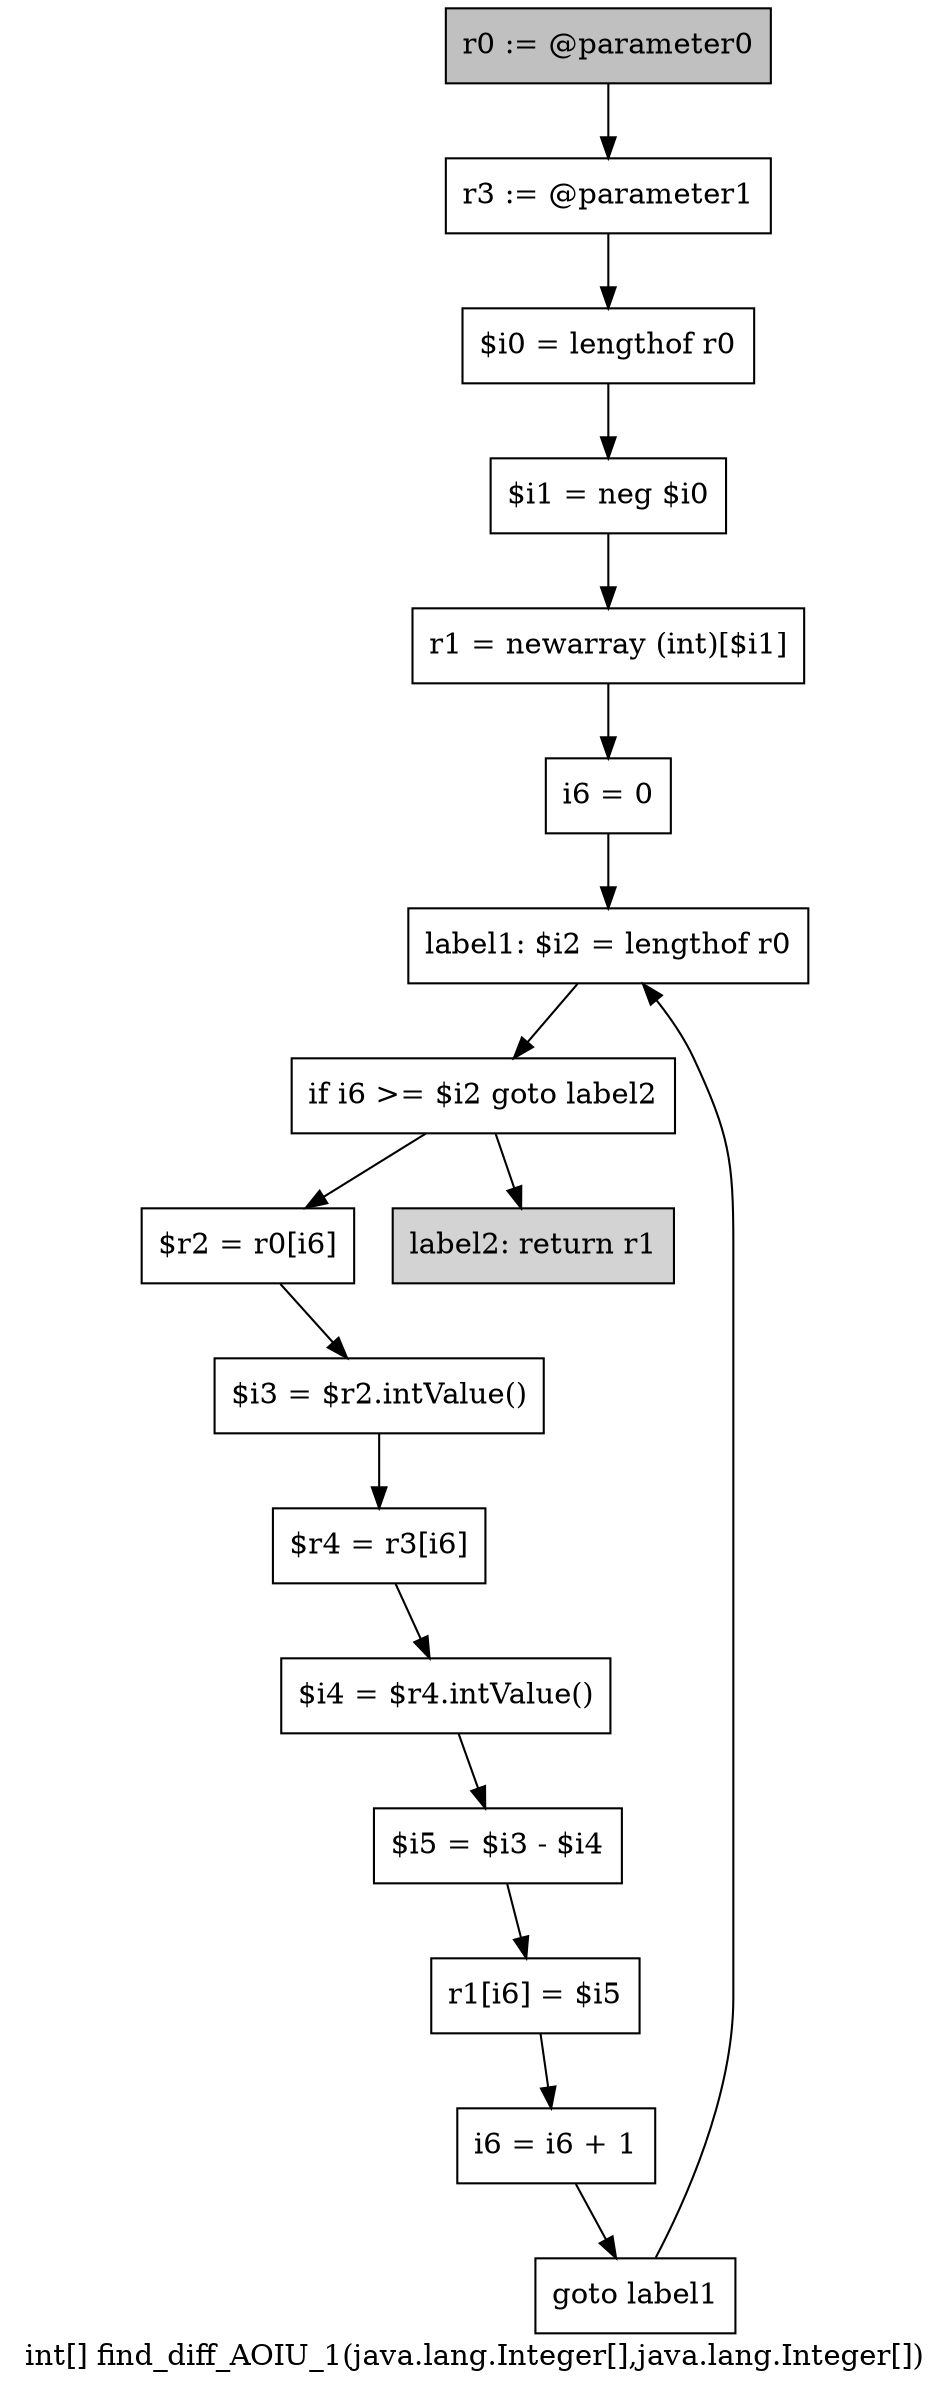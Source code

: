 digraph "int[] find_diff_AOIU_1(java.lang.Integer[],java.lang.Integer[])" {
    label="int[] find_diff_AOIU_1(java.lang.Integer[],java.lang.Integer[])";
    node [shape=box];
    "0" [style=filled,fillcolor=gray,label="r0 := @parameter0",];
    "1" [label="r3 := @parameter1",];
    "0"->"1";
    "2" [label="$i0 = lengthof r0",];
    "1"->"2";
    "3" [label="$i1 = neg $i0",];
    "2"->"3";
    "4" [label="r1 = newarray (int)[$i1]",];
    "3"->"4";
    "5" [label="i6 = 0",];
    "4"->"5";
    "6" [label="label1: $i2 = lengthof r0",];
    "5"->"6";
    "7" [label="if i6 >= $i2 goto label2",];
    "6"->"7";
    "8" [label="$r2 = r0[i6]",];
    "7"->"8";
    "16" [style=filled,fillcolor=lightgray,label="label2: return r1",];
    "7"->"16";
    "9" [label="$i3 = $r2.intValue()",];
    "8"->"9";
    "10" [label="$r4 = r3[i6]",];
    "9"->"10";
    "11" [label="$i4 = $r4.intValue()",];
    "10"->"11";
    "12" [label="$i5 = $i3 - $i4",];
    "11"->"12";
    "13" [label="r1[i6] = $i5",];
    "12"->"13";
    "14" [label="i6 = i6 + 1",];
    "13"->"14";
    "15" [label="goto label1",];
    "14"->"15";
    "15"->"6";
}
